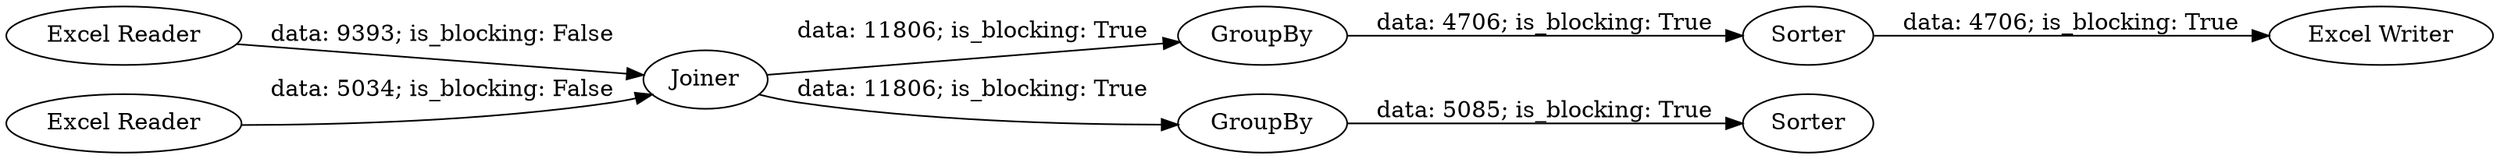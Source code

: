 digraph {
	"-1283637845261351706_1" [label="Excel Reader"]
	"-1283637845261351706_8" [label=GroupBy]
	"-1283637845261351706_10" [label=Sorter]
	"-1283637845261351706_5" [label=Sorter]
	"-1283637845261351706_9" [label=GroupBy]
	"-1283637845261351706_7" [label=Joiner]
	"-1283637845261351706_2" [label="Excel Reader"]
	"-1283637845261351706_11" [label="Excel Writer"]
	"-1283637845261351706_7" -> "-1283637845261351706_8" [label="data: 11806; is_blocking: True"]
	"-1283637845261351706_7" -> "-1283637845261351706_9" [label="data: 11806; is_blocking: True"]
	"-1283637845261351706_5" -> "-1283637845261351706_11" [label="data: 4706; is_blocking: True"]
	"-1283637845261351706_8" -> "-1283637845261351706_5" [label="data: 4706; is_blocking: True"]
	"-1283637845261351706_9" -> "-1283637845261351706_10" [label="data: 5085; is_blocking: True"]
	"-1283637845261351706_1" -> "-1283637845261351706_7" [label="data: 9393; is_blocking: False"]
	"-1283637845261351706_2" -> "-1283637845261351706_7" [label="data: 5034; is_blocking: False"]
	rankdir=LR
}
